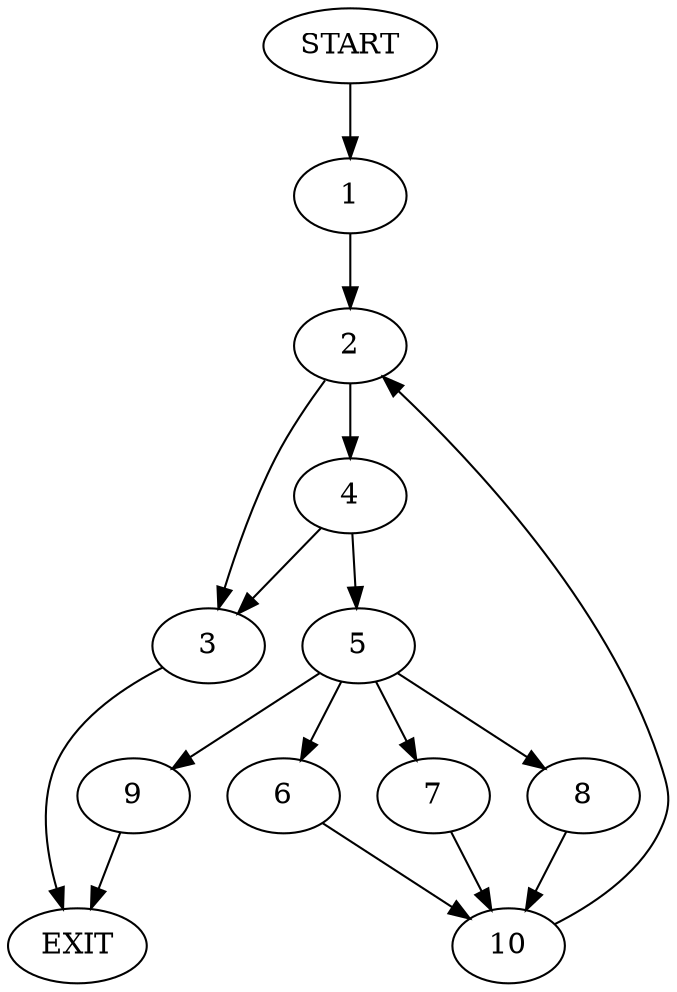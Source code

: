 digraph {
0 [label="START"];
1;
2;
3;
4;
5;
6;
7;
8;
9;
10;
11 [label="EXIT"];
0 -> 1;
1 -> 2;
2 -> 3;
2 -> 4;
3 -> 11;
4 -> 3;
4 -> 5;
5 -> 6;
5 -> 7;
5 -> 8;
5 -> 9;
7 -> 10;
9 -> 11;
8 -> 10;
6 -> 10;
10 -> 2;
}